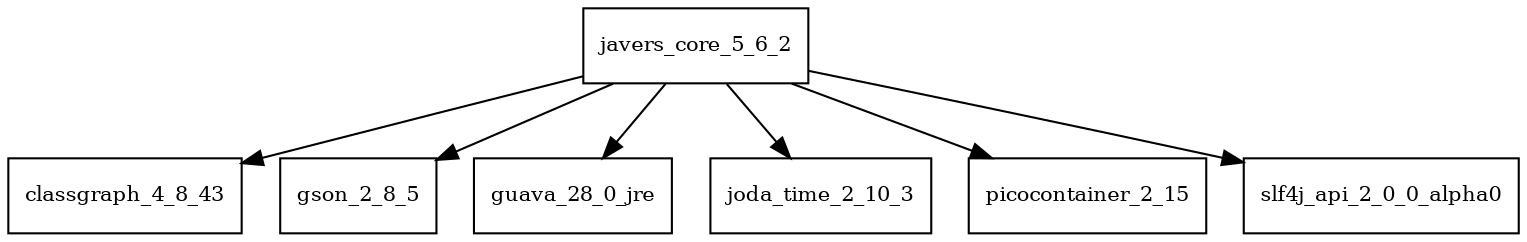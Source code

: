 digraph javers_core_5_6_2_dependencies {
  node [shape = box, fontsize=10.0];
  javers_core_5_6_2 -> classgraph_4_8_43;
  javers_core_5_6_2 -> gson_2_8_5;
  javers_core_5_6_2 -> guava_28_0_jre;
  javers_core_5_6_2 -> joda_time_2_10_3;
  javers_core_5_6_2 -> picocontainer_2_15;
  javers_core_5_6_2 -> slf4j_api_2_0_0_alpha0;
}
